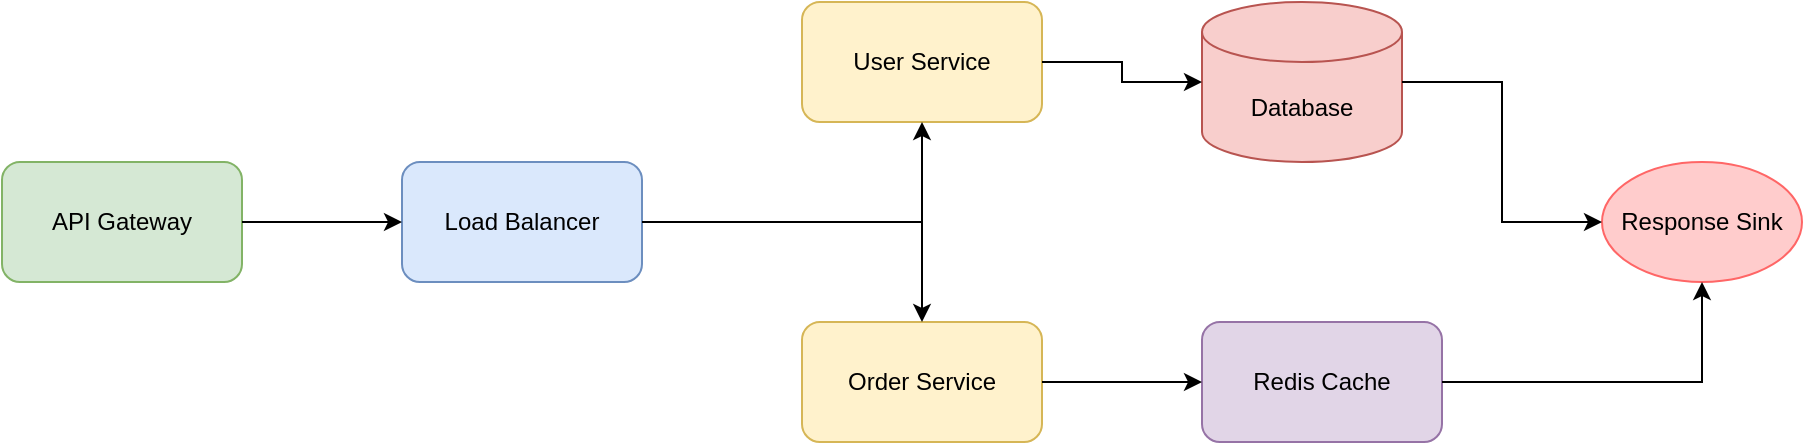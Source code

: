 <?xml version="1.0" encoding="UTF-8"?>
<mxfile version="21.2.1">
  <diagram name="Page-1" id="test">
    <mxGraphModel dx="1186" dy="614" grid="1" gridSize="10" guides="1" tooltips="1" connect="1" arrows="1" fold="1" page="1" pageScale="1" pageWidth="827" pageHeight="1169" math="0" shadow="0">
      <root>
        <mxCell id="0" />
        <mxCell id="1" parent="0" />
        
        <!-- Ingress Node -->
        <mxCell id="ingress1" value="API Gateway" style="rounded=1;whiteSpace=wrap;html=1;fillColor=#d5e8d4;strokeColor=#82b366;" vertex="1" parent="1">
          <mxGeometry x="100" y="200" width="120" height="60" as="geometry" />
        </mxCell>
        
        <!-- LoadBalancer Node -->
        <mxCell id="lb1" value="Load Balancer" style="rounded=1;whiteSpace=wrap;html=1;fillColor=#dae8fc;strokeColor=#6c8ebf;" vertex="1" parent="1">
          <mxGeometry x="300" y="200" width="120" height="60" as="geometry" />
        </mxCell>
        
        <!-- Service Nodes -->
        <mxCell id="svc1" value="User Service" style="rounded=1;whiteSpace=wrap;html=1;fillColor=#fff2cc;strokeColor=#d6b656;" vertex="1" parent="1">
          <mxGeometry x="500" y="120" width="120" height="60" as="geometry" />
        </mxCell>
        
        <mxCell id="svc2" value="Order Service" style="rounded=1;whiteSpace=wrap;html=1;fillColor=#fff2cc;strokeColor=#d6b656;" vertex="1" parent="1">
          <mxGeometry x="500" y="280" width="120" height="60" as="geometry" />
        </mxCell>
        
        <!-- Database Node -->
        <mxCell id="db1" value="Database" style="shape=cylinder3;whiteSpace=wrap;html=1;boundedLbl=1;backgroundOutline=1;size=15;fillColor=#f8cecc;strokeColor=#b85450;" vertex="1" parent="1">
          <mxGeometry x="700" y="120" width="100" height="80" as="geometry" />
        </mxCell>
        
        <!-- Cache Node -->
        <mxCell id="cache1" value="Redis Cache" style="rounded=1;whiteSpace=wrap;html=1;fillColor=#e1d5e7;strokeColor=#9673a6;" vertex="1" parent="1">
          <mxGeometry x="700" y="280" width="120" height="60" as="geometry" />
        </mxCell>
        
        <!-- Sink Node -->
        <mxCell id="sink1" value="Response Sink" style="ellipse;whiteSpace=wrap;html=1;fillColor=#ffcccc;strokeColor=#ff6666;" vertex="1" parent="1">
          <mxGeometry x="900" y="200" width="100" height="60" as="geometry" />
        </mxCell>
        
        <!-- Connections -->
        <mxCell id="edge1" style="edgeStyle=orthogonalEdgeStyle;rounded=0;orthogonalLoop=1;jettySize=auto;html=1;" edge="1" parent="1" source="ingress1" target="lb1">
          <mxGeometry relative="1" as="geometry" />
        </mxCell>
        
        <mxCell id="edge2" style="edgeStyle=orthogonalEdgeStyle;rounded=0;orthogonalLoop=1;jettySize=auto;html=1;" edge="1" parent="1" source="lb1" target="svc1">
          <mxGeometry relative="1" as="geometry" />
        </mxCell>
        
        <mxCell id="edge3" style="edgeStyle=orthogonalEdgeStyle;rounded=0;orthogonalLoop=1;jettySize=auto;html=1;" edge="1" parent="1" source="lb1" target="svc2">
          <mxGeometry relative="1" as="geometry" />
        </mxCell>
        
        <mxCell id="edge4" style="edgeStyle=orthogonalEdgeStyle;rounded=0;orthogonalLoop=1;jettySize=auto;html=1;" edge="1" parent="1" source="svc1" target="db1">
          <mxGeometry relative="1" as="geometry" />
        </mxCell>
        
        <mxCell id="edge5" style="edgeStyle=orthogonalEdgeStyle;rounded=0;orthogonalLoop=1;jettySize=auto;html=1;" edge="1" parent="1" source="svc2" target="cache1">
          <mxGeometry relative="1" as="geometry" />
        </mxCell>
        
        <mxCell id="edge6" style="edgeStyle=orthogonalEdgeStyle;rounded=0;orthogonalLoop=1;jettySize=auto;html=1;" edge="1" parent="1" source="db1" target="sink1">
          <mxGeometry relative="1" as="geometry" />
        </mxCell>
        
        <mxCell id="edge7" style="edgeStyle=orthogonalEdgeStyle;rounded=0;orthogonalLoop=1;jettySize=auto;html=1;" edge="1" parent="1" source="cache1" target="sink1">
          <mxGeometry relative="1" as="geometry" />
        </mxCell>
      </root>
    </mxGraphModel>
  </diagram>
</mxfile>
